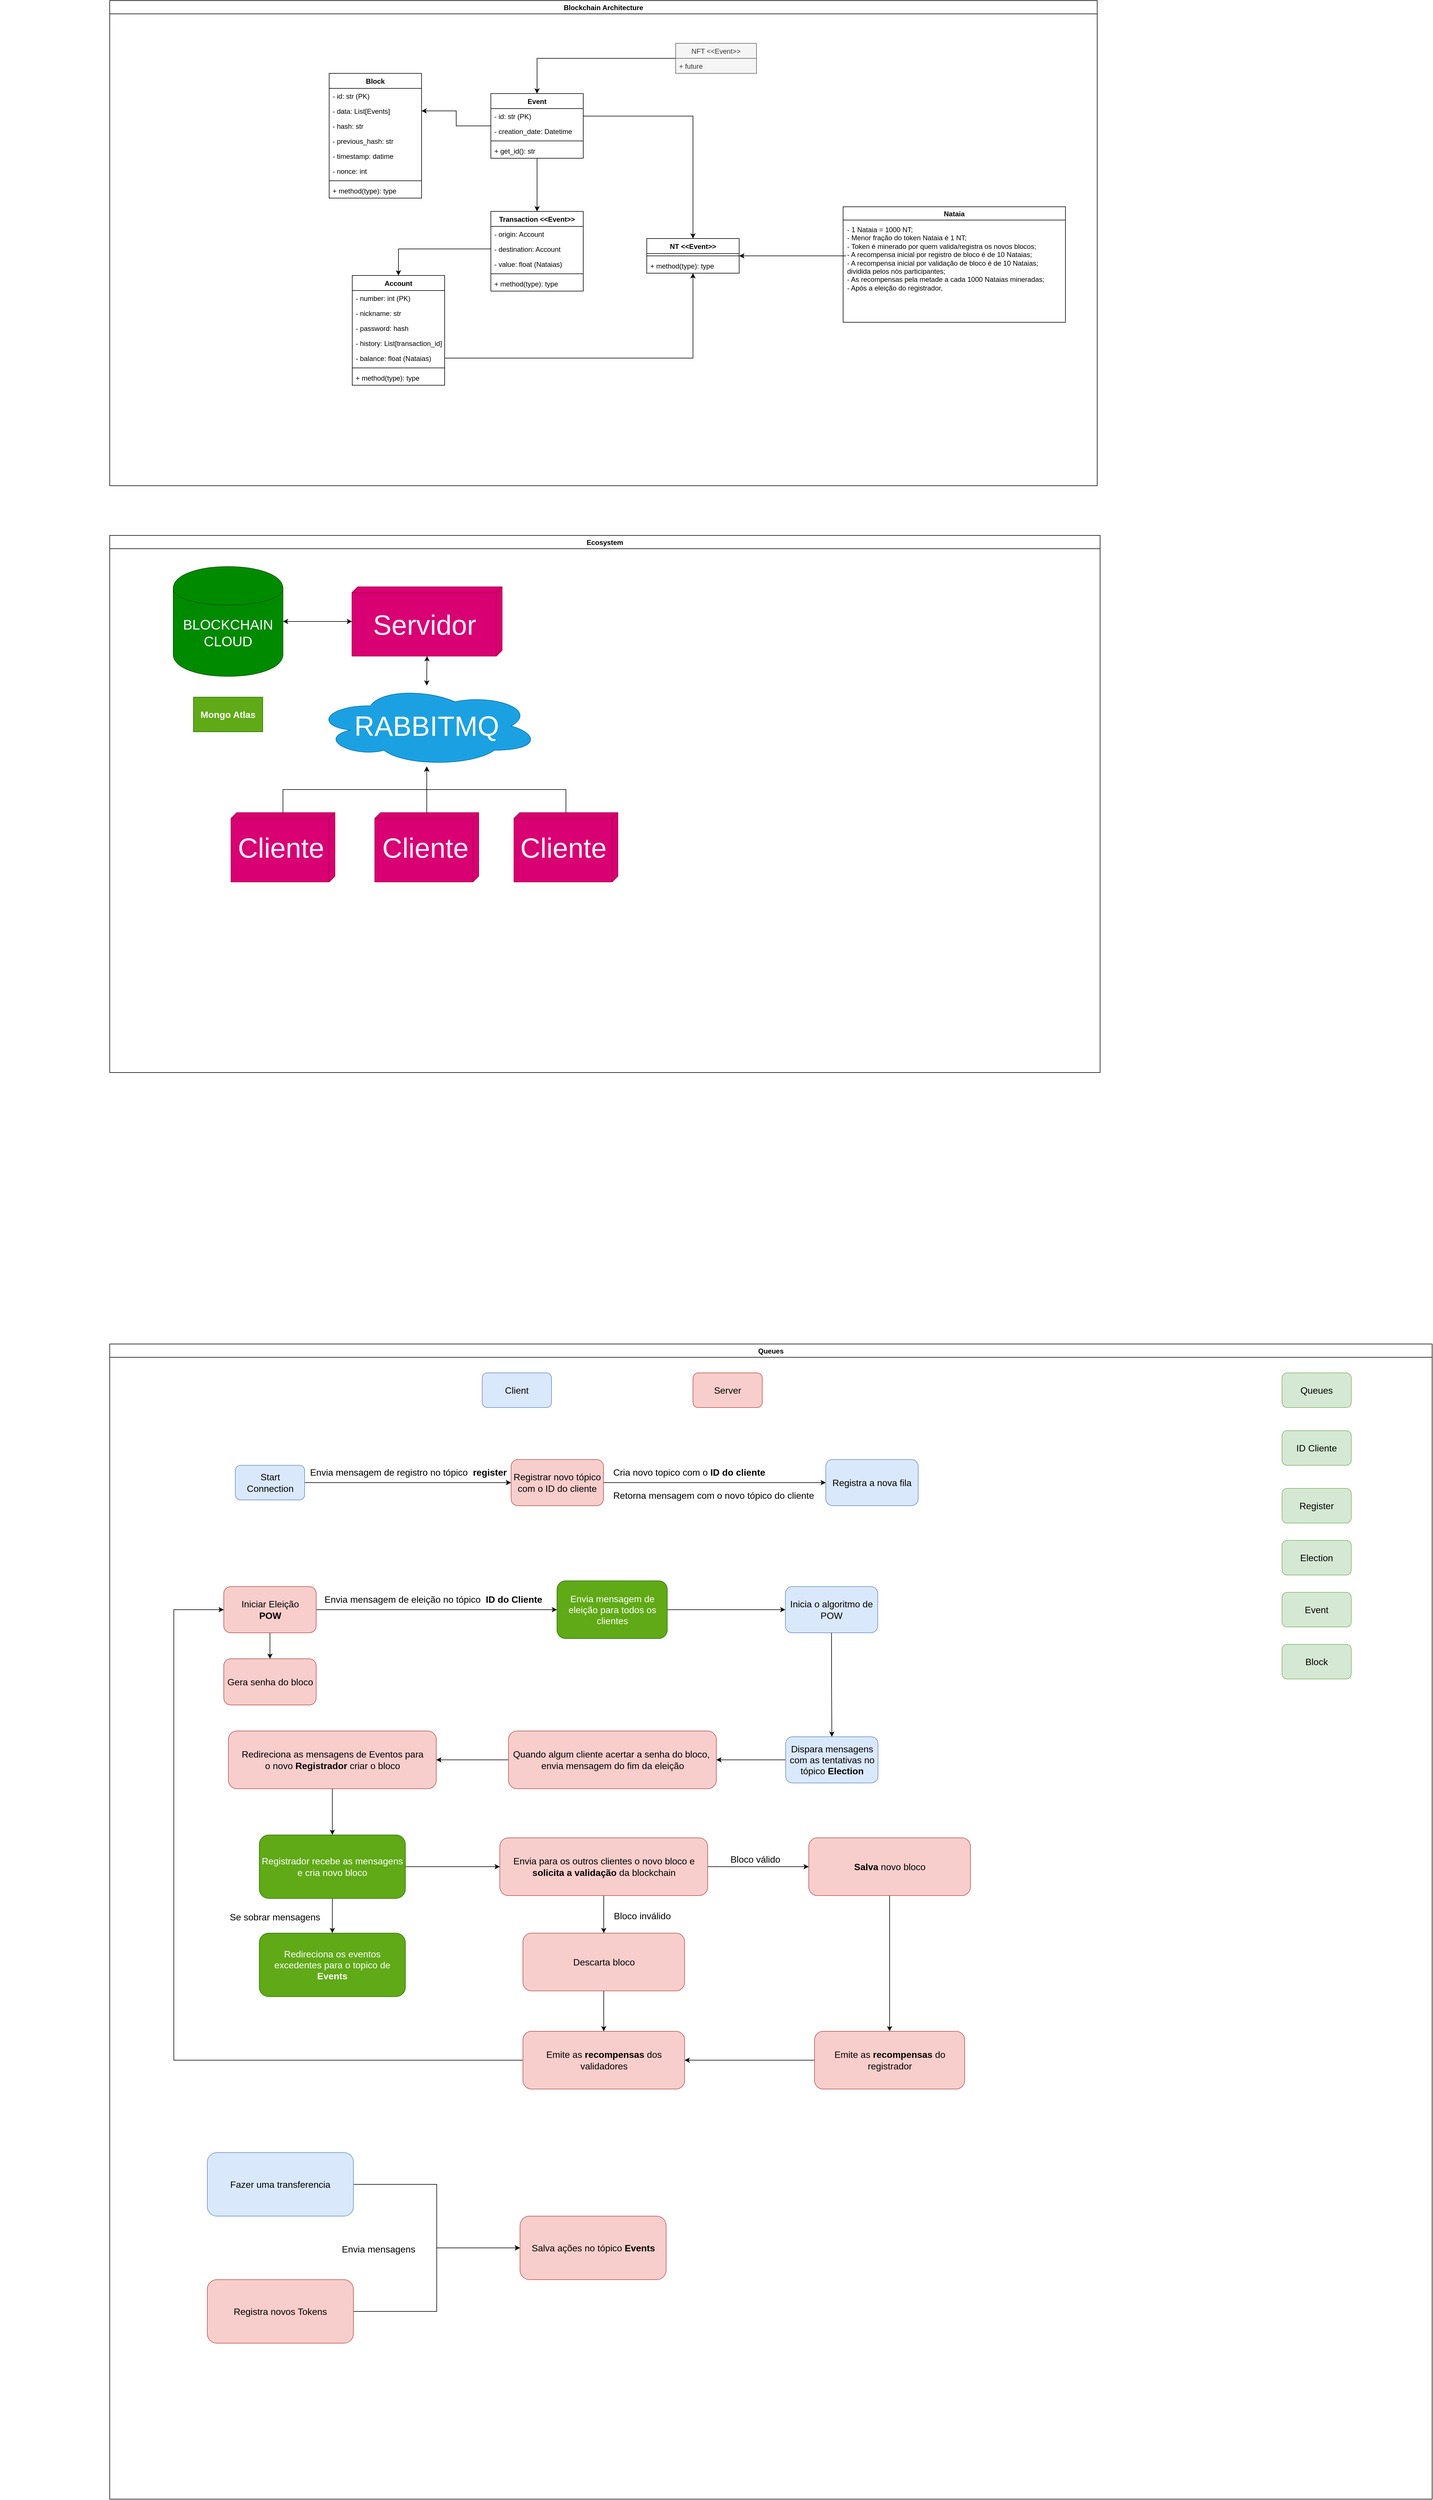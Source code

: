 <mxfile version="12.2.4" pages="1"><diagram id="21YWaSLgQZXPHAYNNMOG" name="Page-1"><mxGraphModel dx="2322" dy="1496" grid="0" gridSize="10" guides="1" tooltips="1" connect="1" arrows="1" fold="1" page="0" pageScale="1" pageWidth="827" pageHeight="1169" math="0" shadow="0"><root><mxCell id="0"/><mxCell id="1" parent="0"/><mxCell id="2" value="Block" style="swimlane;fontStyle=1;align=center;verticalAlign=top;childLayout=stackLayout;horizontal=1;startSize=26;horizontalStack=0;resizeParent=1;resizeParentMax=0;resizeLast=0;collapsible=1;marginBottom=0;" parent="1" vertex="1"><mxGeometry x="-170" y="-340" width="160" height="216" as="geometry"/></mxCell><mxCell id="3" value="- id: str (PK)" style="text;strokeColor=none;fillColor=none;align=left;verticalAlign=top;spacingLeft=4;spacingRight=4;overflow=hidden;rotatable=0;points=[[0,0.5],[1,0.5]];portConstraint=eastwest;" parent="2" vertex="1"><mxGeometry y="26" width="160" height="26" as="geometry"/></mxCell><mxCell id="11" value="- data: List[Events]" style="text;strokeColor=none;fillColor=none;align=left;verticalAlign=top;spacingLeft=4;spacingRight=4;overflow=hidden;rotatable=0;points=[[0,0.5],[1,0.5]];portConstraint=eastwest;" parent="2" vertex="1"><mxGeometry y="52" width="160" height="26" as="geometry"/></mxCell><mxCell id="8" value="- hash: str" style="text;strokeColor=none;fillColor=none;align=left;verticalAlign=top;spacingLeft=4;spacingRight=4;overflow=hidden;rotatable=0;points=[[0,0.5],[1,0.5]];portConstraint=eastwest;" parent="2" vertex="1"><mxGeometry y="78" width="160" height="26" as="geometry"/></mxCell><mxCell id="6" value="- previous_hash: str" style="text;strokeColor=none;fillColor=none;align=left;verticalAlign=top;spacingLeft=4;spacingRight=4;overflow=hidden;rotatable=0;points=[[0,0.5],[1,0.5]];portConstraint=eastwest;" parent="2" vertex="1"><mxGeometry y="104" width="160" height="26" as="geometry"/></mxCell><mxCell id="10" value="- timestamp: datime" style="text;strokeColor=none;fillColor=none;align=left;verticalAlign=top;spacingLeft=4;spacingRight=4;overflow=hidden;rotatable=0;points=[[0,0.5],[1,0.5]];portConstraint=eastwest;" parent="2" vertex="1"><mxGeometry y="130" width="160" height="26" as="geometry"/></mxCell><mxCell id="12" value="- nonce: int" style="text;strokeColor=none;fillColor=none;align=left;verticalAlign=top;spacingLeft=4;spacingRight=4;overflow=hidden;rotatable=0;points=[[0,0.5],[1,0.5]];portConstraint=eastwest;" parent="2" vertex="1"><mxGeometry y="156" width="160" height="26" as="geometry"/></mxCell><mxCell id="4" value="" style="line;strokeWidth=1;fillColor=none;align=left;verticalAlign=middle;spacingTop=-1;spacingLeft=3;spacingRight=3;rotatable=0;labelPosition=right;points=[];portConstraint=eastwest;" parent="2" vertex="1"><mxGeometry y="182" width="160" height="8" as="geometry"/></mxCell><mxCell id="5" value="+ method(type): type" style="text;strokeColor=none;fillColor=none;align=left;verticalAlign=top;spacingLeft=4;spacingRight=4;overflow=hidden;rotatable=0;points=[[0,0.5],[1,0.5]];portConstraint=eastwest;" parent="2" vertex="1"><mxGeometry y="190" width="160" height="26" as="geometry"/></mxCell><mxCell id="13" value="Transaction &lt;&lt;Event&gt;&gt;" style="swimlane;fontStyle=1;align=center;verticalAlign=top;childLayout=stackLayout;horizontal=1;startSize=26;horizontalStack=0;resizeParent=1;resizeParentMax=0;resizeLast=0;collapsible=1;marginBottom=0;" parent="1" vertex="1"><mxGeometry x="110" y="-101" width="160" height="138" as="geometry"/></mxCell><mxCell id="18" value="- origin: Account" style="text;strokeColor=none;fillColor=none;align=left;verticalAlign=top;spacingLeft=4;spacingRight=4;overflow=hidden;rotatable=0;points=[[0,0.5],[1,0.5]];portConstraint=eastwest;" parent="13" vertex="1"><mxGeometry y="26" width="160" height="26" as="geometry"/></mxCell><mxCell id="19" value="- destination: Account" style="text;strokeColor=none;fillColor=none;align=left;verticalAlign=top;spacingLeft=4;spacingRight=4;overflow=hidden;rotatable=0;points=[[0,0.5],[1,0.5]];portConstraint=eastwest;" parent="13" vertex="1"><mxGeometry y="52" width="160" height="26" as="geometry"/></mxCell><mxCell id="20" value="- value: float (Nataias)" style="text;strokeColor=none;fillColor=none;align=left;verticalAlign=top;spacingLeft=4;spacingRight=4;overflow=hidden;rotatable=0;points=[[0,0.5],[1,0.5]];portConstraint=eastwest;" parent="13" vertex="1"><mxGeometry y="78" width="160" height="26" as="geometry"/></mxCell><mxCell id="15" value="" style="line;strokeWidth=1;fillColor=none;align=left;verticalAlign=middle;spacingTop=-1;spacingLeft=3;spacingRight=3;rotatable=0;labelPosition=right;points=[];portConstraint=eastwest;" parent="13" vertex="1"><mxGeometry y="104" width="160" height="8" as="geometry"/></mxCell><mxCell id="16" value="+ method(type): type" style="text;strokeColor=none;fillColor=none;align=left;verticalAlign=top;spacingLeft=4;spacingRight=4;overflow=hidden;rotatable=0;points=[[0,0.5],[1,0.5]];portConstraint=eastwest;" parent="13" vertex="1"><mxGeometry y="112" width="160" height="26" as="geometry"/></mxCell><mxCell id="21" value="NT &lt;&lt;Event&gt;&gt;" style="swimlane;fontStyle=1;align=center;verticalAlign=top;childLayout=stackLayout;horizontal=1;startSize=26;horizontalStack=0;resizeParent=1;resizeParentMax=0;resizeLast=0;collapsible=1;marginBottom=0;" parent="1" vertex="1"><mxGeometry x="380" y="-54" width="160" height="60" as="geometry"/></mxCell><mxCell id="23" value="" style="line;strokeWidth=1;fillColor=none;align=left;verticalAlign=middle;spacingTop=-1;spacingLeft=3;spacingRight=3;rotatable=0;labelPosition=right;points=[];portConstraint=eastwest;" parent="21" vertex="1"><mxGeometry y="26" width="160" height="8" as="geometry"/></mxCell><mxCell id="24" value="+ method(type): type" style="text;strokeColor=none;fillColor=none;align=left;verticalAlign=top;spacingLeft=4;spacingRight=4;overflow=hidden;rotatable=0;points=[[0,0.5],[1,0.5]];portConstraint=eastwest;" parent="21" vertex="1"><mxGeometry y="34" width="160" height="26" as="geometry"/></mxCell><mxCell id="25" value="Nataia" style="swimlane;" parent="1" vertex="1"><mxGeometry x="720" y="-109" width="385" height="200" as="geometry"/></mxCell><mxCell id="47" value="- 1 Nataia = 1000 NT;&lt;br&gt;- Menor fração do token Nataia é 1 NT;&lt;br&gt;- Token é minerado por quem valida/registra os novos blocos;&lt;br&gt;- A recompensa inicial por registro de bloco é de 10 Nataias;&lt;br&gt;- A recompensa inicial por validação de bloco é de 10 Nataias;&lt;br&gt;dividida pelos nòs participantes;&lt;br&gt;- As recompensas pela metade a cada 1000 Nataias mineradas;&lt;br&gt;- Após a eleição do registrador,&amp;nbsp;" style="text;html=1;resizable=0;points=[];autosize=1;align=left;verticalAlign=top;spacingTop=-4;" parent="25" vertex="1"><mxGeometry x="5" y="30" width="360" height="110" as="geometry"/></mxCell><mxCell id="32" value="Account" style="swimlane;fontStyle=1;align=center;verticalAlign=top;childLayout=stackLayout;horizontal=1;startSize=26;horizontalStack=0;resizeParent=1;resizeParentMax=0;resizeLast=0;collapsible=1;marginBottom=0;" parent="1" vertex="1"><mxGeometry x="-130" y="10" width="160" height="190" as="geometry"/></mxCell><mxCell id="33" value="- number: int (PK)" style="text;strokeColor=none;fillColor=none;align=left;verticalAlign=top;spacingLeft=4;spacingRight=4;overflow=hidden;rotatable=0;points=[[0,0.5],[1,0.5]];portConstraint=eastwest;" parent="32" vertex="1"><mxGeometry y="26" width="160" height="26" as="geometry"/></mxCell><mxCell id="38" value="- nickname: str" style="text;strokeColor=none;fillColor=none;align=left;verticalAlign=top;spacingLeft=4;spacingRight=4;overflow=hidden;rotatable=0;points=[[0,0.5],[1,0.5]];portConstraint=eastwest;" parent="32" vertex="1"><mxGeometry y="52" width="160" height="26" as="geometry"/></mxCell><mxCell id="36" value="- password: hash" style="text;strokeColor=none;fillColor=none;align=left;verticalAlign=top;spacingLeft=4;spacingRight=4;overflow=hidden;rotatable=0;points=[[0,0.5],[1,0.5]];portConstraint=eastwest;" parent="32" vertex="1"><mxGeometry y="78" width="160" height="26" as="geometry"/></mxCell><mxCell id="42" value="- history: List[transaction_id]" style="text;strokeColor=none;fillColor=none;align=left;verticalAlign=top;spacingLeft=4;spacingRight=4;overflow=hidden;rotatable=0;points=[[0,0.5],[1,0.5]];portConstraint=eastwest;" parent="32" vertex="1"><mxGeometry y="104" width="160" height="26" as="geometry"/></mxCell><mxCell id="39" value="- balance: float (Nataias)" style="text;strokeColor=none;fillColor=none;align=left;verticalAlign=top;spacingLeft=4;spacingRight=4;overflow=hidden;rotatable=0;points=[[0,0.5],[1,0.5]];portConstraint=eastwest;" parent="32" vertex="1"><mxGeometry y="130" width="160" height="26" as="geometry"/></mxCell><mxCell id="34" value="" style="line;strokeWidth=1;fillColor=none;align=left;verticalAlign=middle;spacingTop=-1;spacingLeft=3;spacingRight=3;rotatable=0;labelPosition=right;points=[];portConstraint=eastwest;" parent="32" vertex="1"><mxGeometry y="156" width="160" height="8" as="geometry"/></mxCell><mxCell id="35" value="+ method(type): type" style="text;strokeColor=none;fillColor=none;align=left;verticalAlign=top;spacingLeft=4;spacingRight=4;overflow=hidden;rotatable=0;points=[[0,0.5],[1,0.5]];portConstraint=eastwest;" parent="32" vertex="1"><mxGeometry y="164" width="160" height="26" as="geometry"/></mxCell><mxCell id="40" style="edgeStyle=orthogonalEdgeStyle;rounded=0;orthogonalLoop=1;jettySize=auto;html=1;" parent="1" source="19" target="32" edge="1"><mxGeometry relative="1" as="geometry"/></mxCell><mxCell id="41" style="edgeStyle=orthogonalEdgeStyle;rounded=0;orthogonalLoop=1;jettySize=auto;html=1;" parent="1" source="39" target="21" edge="1"><mxGeometry relative="1" as="geometry"/></mxCell><mxCell id="49" value="" style="text;strokeColor=none;fillColor=none;align=left;verticalAlign=middle;spacingTop=-1;spacingLeft=4;spacingRight=4;rotatable=0;labelPosition=right;points=[];portConstraint=eastwest;" parent="1" vertex="1"><mxGeometry x="-740" y="360" width="20" height="14" as="geometry"/></mxCell><mxCell id="64" style="edgeStyle=orthogonalEdgeStyle;rounded=0;orthogonalLoop=1;jettySize=auto;html=1;" parent="1" source="57" target="11" edge="1"><mxGeometry relative="1" as="geometry"/></mxCell><mxCell id="66" style="edgeStyle=orthogonalEdgeStyle;rounded=0;orthogonalLoop=1;jettySize=auto;html=1;" parent="1" source="57" target="13" edge="1"><mxGeometry relative="1" as="geometry"/></mxCell><mxCell id="57" value="Event" style="swimlane;fontStyle=1;align=center;verticalAlign=top;childLayout=stackLayout;horizontal=1;startSize=26;horizontalStack=0;resizeParent=1;resizeParentMax=0;resizeLast=0;collapsible=1;marginBottom=0;" parent="1" vertex="1"><mxGeometry x="110" y="-305" width="160" height="112" as="geometry"/></mxCell><mxCell id="58" value="- id: str (PK)" style="text;strokeColor=none;fillColor=none;align=left;verticalAlign=top;spacingLeft=4;spacingRight=4;overflow=hidden;rotatable=0;points=[[0,0.5],[1,0.5]];portConstraint=eastwest;" parent="57" vertex="1"><mxGeometry y="26" width="160" height="26" as="geometry"/></mxCell><mxCell id="195" value="- creation_date: Datetime" style="text;strokeColor=none;fillColor=none;align=left;verticalAlign=top;spacingLeft=4;spacingRight=4;overflow=hidden;rotatable=0;points=[[0,0.5],[1,0.5]];portConstraint=eastwest;" parent="57" vertex="1"><mxGeometry y="52" width="160" height="26" as="geometry"/></mxCell><mxCell id="59" value="" style="line;strokeWidth=1;fillColor=none;align=left;verticalAlign=middle;spacingTop=-1;spacingLeft=3;spacingRight=3;rotatable=0;labelPosition=right;points=[];portConstraint=eastwest;" parent="57" vertex="1"><mxGeometry y="78" width="160" height="8" as="geometry"/></mxCell><mxCell id="60" value="+ get_id(): str" style="text;strokeColor=none;fillColor=none;align=left;verticalAlign=top;spacingLeft=4;spacingRight=4;overflow=hidden;rotatable=0;points=[[0,0.5],[1,0.5]];portConstraint=eastwest;" parent="57" vertex="1"><mxGeometry y="86" width="160" height="26" as="geometry"/></mxCell><mxCell id="65" style="edgeStyle=orthogonalEdgeStyle;rounded=0;orthogonalLoop=1;jettySize=auto;html=1;" parent="1" source="47" target="21" edge="1"><mxGeometry relative="1" as="geometry"/></mxCell><mxCell id="72" style="edgeStyle=orthogonalEdgeStyle;rounded=0;orthogonalLoop=1;jettySize=auto;html=1;" parent="1" source="58" target="21" edge="1"><mxGeometry relative="1" as="geometry"/></mxCell><mxCell id="80" style="edgeStyle=orthogonalEdgeStyle;rounded=0;orthogonalLoop=1;jettySize=auto;html=1;" parent="1" source="73" target="57" edge="1"><mxGeometry relative="1" as="geometry"/></mxCell><mxCell id="73" value="NFT &lt;&lt;Event&gt;&gt;" style="swimlane;fontStyle=0;childLayout=stackLayout;horizontal=1;startSize=26;fillColor=#f5f5f5;horizontalStack=0;resizeParent=1;resizeParentMax=0;resizeLast=0;collapsible=1;marginBottom=0;strokeColor=#666666;fontColor=#333333;" parent="1" vertex="1"><mxGeometry x="430" y="-392" width="140" height="52" as="geometry"/></mxCell><mxCell id="74" value="+ future " style="text;strokeColor=#666666;fillColor=#f5f5f5;align=left;verticalAlign=top;spacingLeft=4;spacingRight=4;overflow=hidden;rotatable=0;points=[[0,0.5],[1,0.5]];portConstraint=eastwest;fontColor=#333333;" parent="73" vertex="1"><mxGeometry y="26" width="140" height="26" as="geometry"/></mxCell><mxCell id="81" value="Blockchain Architecture" style="swimlane;startSize=23;" parent="1" vertex="1"><mxGeometry x="-550" y="-466" width="1710" height="840" as="geometry"/></mxCell><mxCell id="82" value="Ecosystem" style="swimlane;startSize=23;" parent="1" vertex="1"><mxGeometry x="-550" y="460" width="1715" height="930" as="geometry"/></mxCell><mxCell id="122" style="edgeStyle=orthogonalEdgeStyle;rounded=0;orthogonalLoop=1;jettySize=auto;html=1;startArrow=classic;startFill=1;" parent="82" source="117" target="111" edge="1"><mxGeometry relative="1" as="geometry"/></mxCell><mxCell id="117" value="" style="verticalAlign=top;align=left;spacingTop=8;spacingLeft=2;spacingRight=12;shape=cube;size=10;direction=south;fontStyle=4;html=1;fillColor=#d80073;strokeColor=#A50040;fontColor=#ffffff;" parent="82" vertex="1"><mxGeometry x="419.5" y="89" width="260" height="120" as="geometry"/></mxCell><mxCell id="219" style="edgeStyle=orthogonalEdgeStyle;rounded=0;orthogonalLoop=1;jettySize=auto;html=1;" edge="1" parent="82" source="91" target="97"><mxGeometry relative="1" as="geometry"/></mxCell><mxCell id="91" value="" style="verticalAlign=top;align=left;spacingTop=8;spacingLeft=2;spacingRight=12;shape=cube;size=10;direction=south;fontStyle=4;html=1;fillColor=#d80073;strokeColor=#A50040;fontColor=#ffffff;" parent="82" vertex="1"><mxGeometry x="459" y="480" width="180" height="120" as="geometry"/></mxCell><mxCell id="92" value="&lt;font style=&quot;font-size: 48px&quot;&gt;Cliente&lt;/font&gt;" style="text;html=1;resizable=0;points=[];autosize=1;align=left;verticalAlign=top;spacingTop=-4;fontColor=#FFEDFE;" parent="82" vertex="1"><mxGeometry x="469.5" y="510" width="160" height="30" as="geometry"/></mxCell><mxCell id="118" value="&lt;span style=&quot;font-size: 48px&quot;&gt;Servidor&lt;/span&gt;" style="text;html=1;resizable=0;points=[];autosize=1;align=left;verticalAlign=top;spacingTop=-4;fontColor=#FFEDFE;" parent="82" vertex="1"><mxGeometry x="454" y="123.5" width="190" height="30" as="geometry"/></mxCell><mxCell id="120" style="edgeStyle=orthogonalEdgeStyle;rounded=0;orthogonalLoop=1;jettySize=auto;html=1;startArrow=classic;startFill=1;" parent="82" source="97" target="117" edge="1"><mxGeometry relative="1" as="geometry"/></mxCell><mxCell id="97" value="&lt;font style=&quot;font-size: 48px&quot;&gt;RABBITMQ&lt;/font&gt;" style="ellipse;shape=cloud;whiteSpace=wrap;html=1;fillColor=#1ba1e2;strokeColor=#006EAF;fontColor=#ffffff;" parent="82" vertex="1"><mxGeometry x="354" y="260" width="390" height="140" as="geometry"/></mxCell><mxCell id="111" value="&lt;font style=&quot;font-size: 24px&quot;&gt;BLOCKCHAIN&lt;br&gt;CLOUD&lt;br&gt;&lt;/font&gt;" style="shape=cylinder;whiteSpace=wrap;html=1;boundedLbl=1;backgroundOutline=1;fillColor=#008a00;strokeColor=#005700;fontColor=#ffffff;" parent="82" vertex="1"><mxGeometry x="110" y="54" width="190" height="190" as="geometry"/></mxCell><mxCell id="209" value="&lt;font style=&quot;font-size: 16px&quot;&gt;&lt;b&gt;Mongo Atlas&lt;/b&gt;&lt;/font&gt;" style="rounded=0;whiteSpace=wrap;html=1;fillColor=#60a917;strokeColor=#2D7600;fontColor=#ffffff;" parent="82" vertex="1"><mxGeometry x="145" y="280" width="120" height="60" as="geometry"/></mxCell><mxCell id="218" style="edgeStyle=orthogonalEdgeStyle;rounded=0;orthogonalLoop=1;jettySize=auto;html=1;" edge="1" parent="82" source="214" target="97"><mxGeometry relative="1" as="geometry"/></mxCell><mxCell id="214" value="" style="verticalAlign=top;align=left;spacingTop=8;spacingLeft=2;spacingRight=12;shape=cube;size=10;direction=south;fontStyle=4;html=1;fillColor=#d80073;strokeColor=#A50040;fontColor=#ffffff;" vertex="1" parent="82"><mxGeometry x="210" y="480" width="180" height="120" as="geometry"/></mxCell><mxCell id="215" value="&lt;font style=&quot;font-size: 48px&quot;&gt;Cliente&lt;/font&gt;" style="text;html=1;resizable=0;points=[];autosize=1;align=left;verticalAlign=top;spacingTop=-4;fontColor=#FFEDFE;" vertex="1" parent="82"><mxGeometry x="220" y="510" width="160" height="30" as="geometry"/></mxCell><mxCell id="220" style="edgeStyle=orthogonalEdgeStyle;rounded=0;orthogonalLoop=1;jettySize=auto;html=1;" edge="1" parent="82" source="216" target="97"><mxGeometry relative="1" as="geometry"/></mxCell><mxCell id="216" value="" style="verticalAlign=top;align=left;spacingTop=8;spacingLeft=2;spacingRight=12;shape=cube;size=10;direction=south;fontStyle=4;html=1;fillColor=#d80073;strokeColor=#A50040;fontColor=#ffffff;" vertex="1" parent="82"><mxGeometry x="700" y="480" width="180" height="120" as="geometry"/></mxCell><mxCell id="217" value="&lt;font style=&quot;font-size: 48px&quot;&gt;Cliente&lt;/font&gt;" style="text;html=1;resizable=0;points=[];autosize=1;align=left;verticalAlign=top;spacingTop=-4;fontColor=#FFF0F0;" vertex="1" parent="82"><mxGeometry x="709" y="510" width="160" height="30" as="geometry"/></mxCell><mxCell id="123" value="Queues" style="swimlane;startSize=23;" parent="1" vertex="1"><mxGeometry x="-550" y="1860" width="2290" height="2000" as="geometry"/></mxCell><mxCell id="149" style="edgeStyle=orthogonalEdgeStyle;rounded=0;orthogonalLoop=1;jettySize=auto;html=1;" parent="123" source="145" target="148" edge="1"><mxGeometry relative="1" as="geometry"/></mxCell><mxCell id="145" value="&lt;font style=&quot;font-size: 16px&quot;&gt;Start Connection&lt;/font&gt;" style="rounded=1;whiteSpace=wrap;html=1;fillColor=#dae8fc;strokeColor=#6c8ebf;" parent="123" vertex="1"><mxGeometry x="217.5" y="210" width="120" height="60" as="geometry"/></mxCell><mxCell id="146" value="&lt;font style=&quot;font-size: 16px&quot;&gt;Client&lt;/font&gt;" style="rounded=1;whiteSpace=wrap;html=1;fillColor=#dae8fc;strokeColor=#6c8ebf;" parent="123" vertex="1"><mxGeometry x="645" y="50" width="120" height="60" as="geometry"/></mxCell><mxCell id="154" style="edgeStyle=orthogonalEdgeStyle;rounded=0;orthogonalLoop=1;jettySize=auto;html=1;" parent="123" source="148" target="153" edge="1"><mxGeometry relative="1" as="geometry"/></mxCell><mxCell id="148" value="&lt;font style=&quot;font-size: 16px&quot;&gt;Registrar novo tópico com o ID do cliente&lt;/font&gt;" style="rounded=1;whiteSpace=wrap;html=1;fillColor=#f8cecc;strokeColor=#b85450;" parent="123" vertex="1"><mxGeometry x="695" y="200" width="160" height="80" as="geometry"/></mxCell><mxCell id="150" value="&lt;font style=&quot;font-size: 16px&quot;&gt;Server&lt;/font&gt;" style="rounded=1;whiteSpace=wrap;html=1;fillColor=#f8cecc;strokeColor=#b85450;" parent="123" vertex="1"><mxGeometry x="1010" y="50" width="120" height="60" as="geometry"/></mxCell><mxCell id="151" value="&lt;font style=&quot;font-size: 16px&quot;&gt;Envia mensagem de registro no tópico&amp;nbsp; &lt;b&gt;register&lt;/b&gt;&lt;/font&gt;" style="text;html=1;resizable=0;points=[];autosize=1;align=left;verticalAlign=top;spacingTop=-4;" parent="123" vertex="1"><mxGeometry x="345" y="210" width="360" height="20" as="geometry"/></mxCell><mxCell id="153" value="&lt;font style=&quot;font-size: 16px&quot;&gt;Registra a nova fila&lt;/font&gt;" style="rounded=1;whiteSpace=wrap;html=1;fillColor=#dae8fc;strokeColor=#6c8ebf;" parent="123" vertex="1"><mxGeometry x="1240" y="200" width="160" height="80" as="geometry"/></mxCell><mxCell id="155" value="&lt;span style=&quot;font-size: 16px&quot;&gt;Cria novo topico com o &lt;b&gt;ID do cliente&lt;/b&gt;&lt;/span&gt;" style="text;html=1;resizable=0;points=[];autosize=1;align=left;verticalAlign=top;spacingTop=-4;" parent="123" vertex="1"><mxGeometry x="870" y="210" width="280" height="20" as="geometry"/></mxCell><mxCell id="156" value="&lt;span style=&quot;font-size: 16px&quot;&gt;Retorna mensagem com o novo tópico do cliente&lt;/span&gt;" style="text;html=1;resizable=0;points=[];autosize=1;align=left;verticalAlign=top;spacingTop=-4;" parent="123" vertex="1"><mxGeometry x="870" y="250" width="360" height="20" as="geometry"/></mxCell><mxCell id="174" style="edgeStyle=orthogonalEdgeStyle;rounded=0;orthogonalLoop=1;jettySize=auto;html=1;" parent="123" source="157" target="173" edge="1"><mxGeometry relative="1" as="geometry"/></mxCell><mxCell id="176" style="edgeStyle=orthogonalEdgeStyle;rounded=0;orthogonalLoop=1;jettySize=auto;html=1;" parent="123" source="157" target="172" edge="1"><mxGeometry relative="1" as="geometry"/></mxCell><mxCell id="157" value="&lt;span style=&quot;font-size: 16px&quot;&gt;Registrador recebe as mensagens e cria novo bloco&lt;/span&gt;" style="rounded=1;whiteSpace=wrap;html=1;fillColor=#60a917;strokeColor=#2D7600;fontColor=#ffffff;" parent="123" vertex="1"><mxGeometry x="259" y="850" width="253" height="110" as="geometry"/></mxCell><mxCell id="160" style="edgeStyle=orthogonalEdgeStyle;rounded=0;orthogonalLoop=1;jettySize=auto;html=1;" parent="123" source="158" target="159" edge="1"><mxGeometry relative="1" as="geometry"/></mxCell><mxCell id="187" style="edgeStyle=orthogonalEdgeStyle;rounded=0;orthogonalLoop=1;jettySize=auto;html=1;" parent="123" source="158" target="186" edge="1"><mxGeometry relative="1" as="geometry"/></mxCell><mxCell id="158" value="&lt;span style=&quot;font-size: 16px&quot;&gt;Iniciar Eleição&lt;br&gt;&lt;b&gt;POW&lt;/b&gt;&lt;br&gt;&lt;/span&gt;" style="rounded=1;whiteSpace=wrap;html=1;fillColor=#f8cecc;strokeColor=#b85450;" parent="123" vertex="1"><mxGeometry x="197.5" y="420" width="160" height="80" as="geometry"/></mxCell><mxCell id="163" style="edgeStyle=orthogonalEdgeStyle;rounded=0;orthogonalLoop=1;jettySize=auto;html=1;" parent="123" source="159" target="161" edge="1"><mxGeometry relative="1" as="geometry"/></mxCell><mxCell id="159" value="&lt;span style=&quot;font-size: 16px&quot;&gt;Envia mensagem de eleição para todos os clientes&lt;br&gt;&lt;/span&gt;" style="rounded=1;whiteSpace=wrap;html=1;fillColor=#60a917;strokeColor=#2D7600;fontColor=#ffffff;" parent="123" vertex="1"><mxGeometry x="774.5" y="410" width="191" height="100" as="geometry"/></mxCell><mxCell id="165" style="edgeStyle=orthogonalEdgeStyle;rounded=0;orthogonalLoop=1;jettySize=auto;html=1;" parent="123" source="161" target="164" edge="1"><mxGeometry relative="1" as="geometry"/></mxCell><mxCell id="161" value="&lt;span style=&quot;font-size: 16px&quot;&gt;Inicia o algoritmo de POW&lt;/span&gt;" style="rounded=1;whiteSpace=wrap;html=1;fillColor=#dae8fc;strokeColor=#6c8ebf;" parent="123" vertex="1"><mxGeometry x="1170" y="420" width="160" height="80" as="geometry"/></mxCell><mxCell id="162" value="&lt;font style=&quot;font-size: 16px&quot;&gt;Envia mensagem de eleição no tópico&amp;nbsp; &lt;b&gt;ID do Cliente&lt;/b&gt;&lt;/font&gt;" style="text;html=1;resizable=0;points=[];autosize=1;align=left;verticalAlign=top;spacingTop=-4;" parent="123" vertex="1"><mxGeometry x="370" y="430" width="390" height="20" as="geometry"/></mxCell><mxCell id="168" style="edgeStyle=orthogonalEdgeStyle;rounded=0;orthogonalLoop=1;jettySize=auto;html=1;" parent="123" source="164" target="166" edge="1"><mxGeometry relative="1" as="geometry"/></mxCell><mxCell id="164" value="&lt;span style=&quot;font-size: 16px&quot;&gt;Dispara mensagens com as tentativas no tópico &lt;b&gt;Election&lt;/b&gt;&lt;/span&gt;" style="rounded=1;whiteSpace=wrap;html=1;fillColor=#dae8fc;strokeColor=#6c8ebf;" parent="123" vertex="1"><mxGeometry x="1170.5" y="680" width="160" height="80" as="geometry"/></mxCell><mxCell id="170" style="edgeStyle=orthogonalEdgeStyle;rounded=0;orthogonalLoop=1;jettySize=auto;html=1;" parent="123" source="166" target="169" edge="1"><mxGeometry relative="1" as="geometry"/></mxCell><mxCell id="166" value="&lt;span style=&quot;font-size: 16px ; text-align: left ; white-space: nowrap&quot;&gt;Quando algum cliente acertar a senha do bloco,&amp;nbsp;&lt;br&gt;&lt;/span&gt;&lt;span style=&quot;font-size: 16px&quot;&gt;envia mensagem do fim da eleição&lt;br&gt;&lt;/span&gt;" style="rounded=1;whiteSpace=wrap;html=1;fillColor=#f8cecc;strokeColor=#b85450;" parent="123" vertex="1"><mxGeometry x="690.5" y="670" width="360" height="100" as="geometry"/></mxCell><mxCell id="171" style="edgeStyle=orthogonalEdgeStyle;rounded=0;orthogonalLoop=1;jettySize=auto;html=1;" parent="123" source="169" target="157" edge="1"><mxGeometry relative="1" as="geometry"/></mxCell><mxCell id="169" value="&lt;font style=&quot;font-size: 16px&quot;&gt;Redireciona as mensagens de Eventos para &lt;br&gt;o novo &lt;b&gt;Registrador &lt;/b&gt;criar o bloco&lt;/font&gt;" style="rounded=1;whiteSpace=wrap;html=1;fillColor=#f8cecc;strokeColor=#b85450;" parent="123" vertex="1"><mxGeometry x="205.5" y="670" width="360" height="100" as="geometry"/></mxCell><mxCell id="178" style="edgeStyle=orthogonalEdgeStyle;rounded=0;orthogonalLoop=1;jettySize=auto;html=1;" parent="123" source="172" target="177" edge="1"><mxGeometry relative="1" as="geometry"/></mxCell><mxCell id="183" style="edgeStyle=orthogonalEdgeStyle;rounded=0;orthogonalLoop=1;jettySize=auto;html=1;" parent="123" source="172" target="182" edge="1"><mxGeometry relative="1" as="geometry"/></mxCell><mxCell id="172" value="&lt;font style=&quot;font-size: 16px&quot;&gt;Envia para os outros clientes o novo bloco e &lt;b&gt;solicita a validação &lt;/b&gt;da blockchain&lt;/font&gt;" style="rounded=1;whiteSpace=wrap;html=1;fillColor=#f8cecc;strokeColor=#b85450;" parent="123" vertex="1"><mxGeometry x="675.5" y="855" width="360" height="100" as="geometry"/></mxCell><mxCell id="173" value="&lt;span style=&quot;font-size: 16px&quot;&gt;Redireciona os eventos excedentes para o topico de &lt;b&gt;Events&lt;/b&gt;&lt;/span&gt;" style="rounded=1;whiteSpace=wrap;html=1;fillColor=#60a917;strokeColor=#2D7600;fontColor=#ffffff;" parent="123" vertex="1"><mxGeometry x="259" y="1020" width="253" height="110" as="geometry"/></mxCell><mxCell id="175" value="&lt;span style=&quot;font-size: 16px&quot;&gt;Se sobrar mensagens&amp;nbsp;&lt;/span&gt;" style="text;html=1;resizable=0;points=[];autosize=1;align=left;verticalAlign=top;spacingTop=-4;" parent="123" vertex="1"><mxGeometry x="205.5" y="980" width="180" height="20" as="geometry"/></mxCell><mxCell id="191" style="edgeStyle=orthogonalEdgeStyle;rounded=0;orthogonalLoop=1;jettySize=auto;html=1;" parent="123" source="177" target="189" edge="1"><mxGeometry relative="1" as="geometry"/></mxCell><mxCell id="177" value="&lt;span style=&quot;font-size: 16px&quot;&gt;&lt;b&gt;Salva&lt;/b&gt; novo bloco&lt;/span&gt;" style="rounded=1;whiteSpace=wrap;html=1;fillColor=#f8cecc;strokeColor=#b85450;" parent="123" vertex="1"><mxGeometry x="1210.5" y="855" width="280" height="100" as="geometry"/></mxCell><mxCell id="180" value="&lt;span style=&quot;font-size: 16px&quot;&gt;Bloco válido&lt;/span&gt;" style="text;html=1;resizable=0;points=[];autosize=1;align=left;verticalAlign=top;spacingTop=-4;" parent="123" vertex="1"><mxGeometry x="1073" y="880" width="100" height="20" as="geometry"/></mxCell><mxCell id="181" value="&lt;span style=&quot;font-size: 16px&quot;&gt;Bloco inválido&lt;/span&gt;" style="text;html=1;resizable=0;points=[];autosize=1;align=left;verticalAlign=top;spacingTop=-4;" parent="123" vertex="1"><mxGeometry x="870.5" y="977.5" width="110" height="20" as="geometry"/></mxCell><mxCell id="190" style="edgeStyle=orthogonalEdgeStyle;rounded=0;orthogonalLoop=1;jettySize=auto;html=1;" parent="123" source="182" target="188" edge="1"><mxGeometry relative="1" as="geometry"/></mxCell><mxCell id="182" value="&lt;span style=&quot;font-size: 16px&quot;&gt;Descarta bloco&lt;/span&gt;" style="rounded=1;whiteSpace=wrap;html=1;fillColor=#f8cecc;strokeColor=#b85450;" parent="123" vertex="1"><mxGeometry x="715.5" y="1020" width="280" height="100" as="geometry"/></mxCell><mxCell id="186" value="&lt;span style=&quot;font-size: 16px&quot;&gt;Gera senha do bloco&lt;br&gt;&lt;/span&gt;" style="rounded=1;whiteSpace=wrap;html=1;fillColor=#f8cecc;strokeColor=#b85450;" parent="123" vertex="1"><mxGeometry x="197.5" y="545" width="160" height="80" as="geometry"/></mxCell><mxCell id="194" style="edgeStyle=orthogonalEdgeStyle;rounded=0;orthogonalLoop=1;jettySize=auto;html=1;" parent="123" source="188" target="158" edge="1"><mxGeometry relative="1" as="geometry"><Array as="points"><mxPoint x="111" y="1240"/><mxPoint x="111" y="460"/></Array></mxGeometry></mxCell><mxCell id="188" value="&lt;span style=&quot;font-size: 16px&quot;&gt;Emite as &lt;b&gt;recompensas &lt;/b&gt;dos validadores&lt;/span&gt;" style="rounded=1;whiteSpace=wrap;html=1;fillColor=#f8cecc;strokeColor=#b85450;" parent="123" vertex="1"><mxGeometry x="715.5" y="1190" width="280" height="100" as="geometry"/></mxCell><mxCell id="193" style="edgeStyle=orthogonalEdgeStyle;rounded=0;orthogonalLoop=1;jettySize=auto;html=1;" parent="123" source="189" target="188" edge="1"><mxGeometry relative="1" as="geometry"/></mxCell><mxCell id="189" value="&lt;span style=&quot;font-size: 16px&quot;&gt;Emite as &lt;b&gt;recompensas &lt;/b&gt;do registrador&lt;/span&gt;" style="rounded=1;whiteSpace=wrap;html=1;fillColor=#f8cecc;strokeColor=#b85450;" parent="123" vertex="1"><mxGeometry x="1220.5" y="1190" width="260" height="100" as="geometry"/></mxCell><mxCell id="201" style="edgeStyle=orthogonalEdgeStyle;rounded=0;orthogonalLoop=1;jettySize=auto;html=1;" parent="123" source="196" target="198" edge="1"><mxGeometry relative="1" as="geometry"/></mxCell><mxCell id="196" value="&lt;span style=&quot;font-size: 16px&quot;&gt;Fazer uma transferencia&lt;/span&gt;" style="rounded=1;whiteSpace=wrap;html=1;fillColor=#dae8fc;strokeColor=#6c8ebf;" parent="123" vertex="1"><mxGeometry x="169" y="1400" width="253" height="110" as="geometry"/></mxCell><mxCell id="200" style="edgeStyle=orthogonalEdgeStyle;rounded=0;orthogonalLoop=1;jettySize=auto;html=1;" parent="123" source="197" target="198" edge="1"><mxGeometry relative="1" as="geometry"/></mxCell><mxCell id="197" value="&lt;span style=&quot;font-size: 16px&quot;&gt;Registra novos Tokens&lt;/span&gt;" style="rounded=1;whiteSpace=wrap;html=1;fillColor=#f8cecc;strokeColor=#b85450;" parent="123" vertex="1"><mxGeometry x="169" y="1620" width="253" height="110" as="geometry"/></mxCell><mxCell id="198" value="&lt;span style=&quot;font-size: 16px&quot;&gt;Salva ações no tópico &lt;b&gt;Events&lt;/b&gt;&lt;/span&gt;" style="rounded=1;whiteSpace=wrap;html=1;fillColor=#f8cecc;strokeColor=#b85450;" parent="123" vertex="1"><mxGeometry x="710.5" y="1510" width="253" height="110" as="geometry"/></mxCell><mxCell id="202" value="&lt;span style=&quot;font-size: 16px&quot;&gt;Envia mensagens&lt;/span&gt;" style="text;html=1;resizable=0;points=[];autosize=1;align=left;verticalAlign=top;spacingTop=-4;" parent="123" vertex="1"><mxGeometry x="400" y="1555" width="140" height="20" as="geometry"/></mxCell><mxCell id="203" value="&lt;font style=&quot;font-size: 16px&quot;&gt;Queues&lt;/font&gt;" style="rounded=1;whiteSpace=wrap;html=1;fillColor=#d5e8d4;strokeColor=#82b366;" parent="123" vertex="1"><mxGeometry x="2030" y="50" width="120" height="60" as="geometry"/></mxCell><mxCell id="204" value="&lt;font style=&quot;font-size: 16px&quot;&gt;ID Cliente&lt;/font&gt;" style="rounded=1;whiteSpace=wrap;html=1;fillColor=#d5e8d4;strokeColor=#82b366;" parent="123" vertex="1"><mxGeometry x="2030" y="150" width="120" height="60" as="geometry"/></mxCell><mxCell id="205" value="&lt;font style=&quot;font-size: 16px&quot;&gt;Register&lt;/font&gt;" style="rounded=1;whiteSpace=wrap;html=1;fillColor=#d5e8d4;strokeColor=#82b366;" parent="123" vertex="1"><mxGeometry x="2030" y="250" width="120" height="60" as="geometry"/></mxCell><mxCell id="206" value="&lt;font style=&quot;font-size: 16px&quot;&gt;Election&lt;/font&gt;" style="rounded=1;whiteSpace=wrap;html=1;fillColor=#d5e8d4;strokeColor=#82b366;" parent="123" vertex="1"><mxGeometry x="2030" y="340" width="120" height="60" as="geometry"/></mxCell><mxCell id="207" value="&lt;font style=&quot;font-size: 16px&quot;&gt;Event&lt;/font&gt;" style="rounded=1;whiteSpace=wrap;html=1;fillColor=#d5e8d4;strokeColor=#82b366;" parent="123" vertex="1"><mxGeometry x="2030" y="430" width="120" height="60" as="geometry"/></mxCell><mxCell id="208" value="&lt;font style=&quot;font-size: 16px&quot;&gt;Block&lt;/font&gt;" style="rounded=1;whiteSpace=wrap;html=1;fillColor=#d5e8d4;strokeColor=#82b366;" parent="123" vertex="1"><mxGeometry x="2030" y="520" width="120" height="60" as="geometry"/></mxCell></root></mxGraphModel></diagram></mxfile>